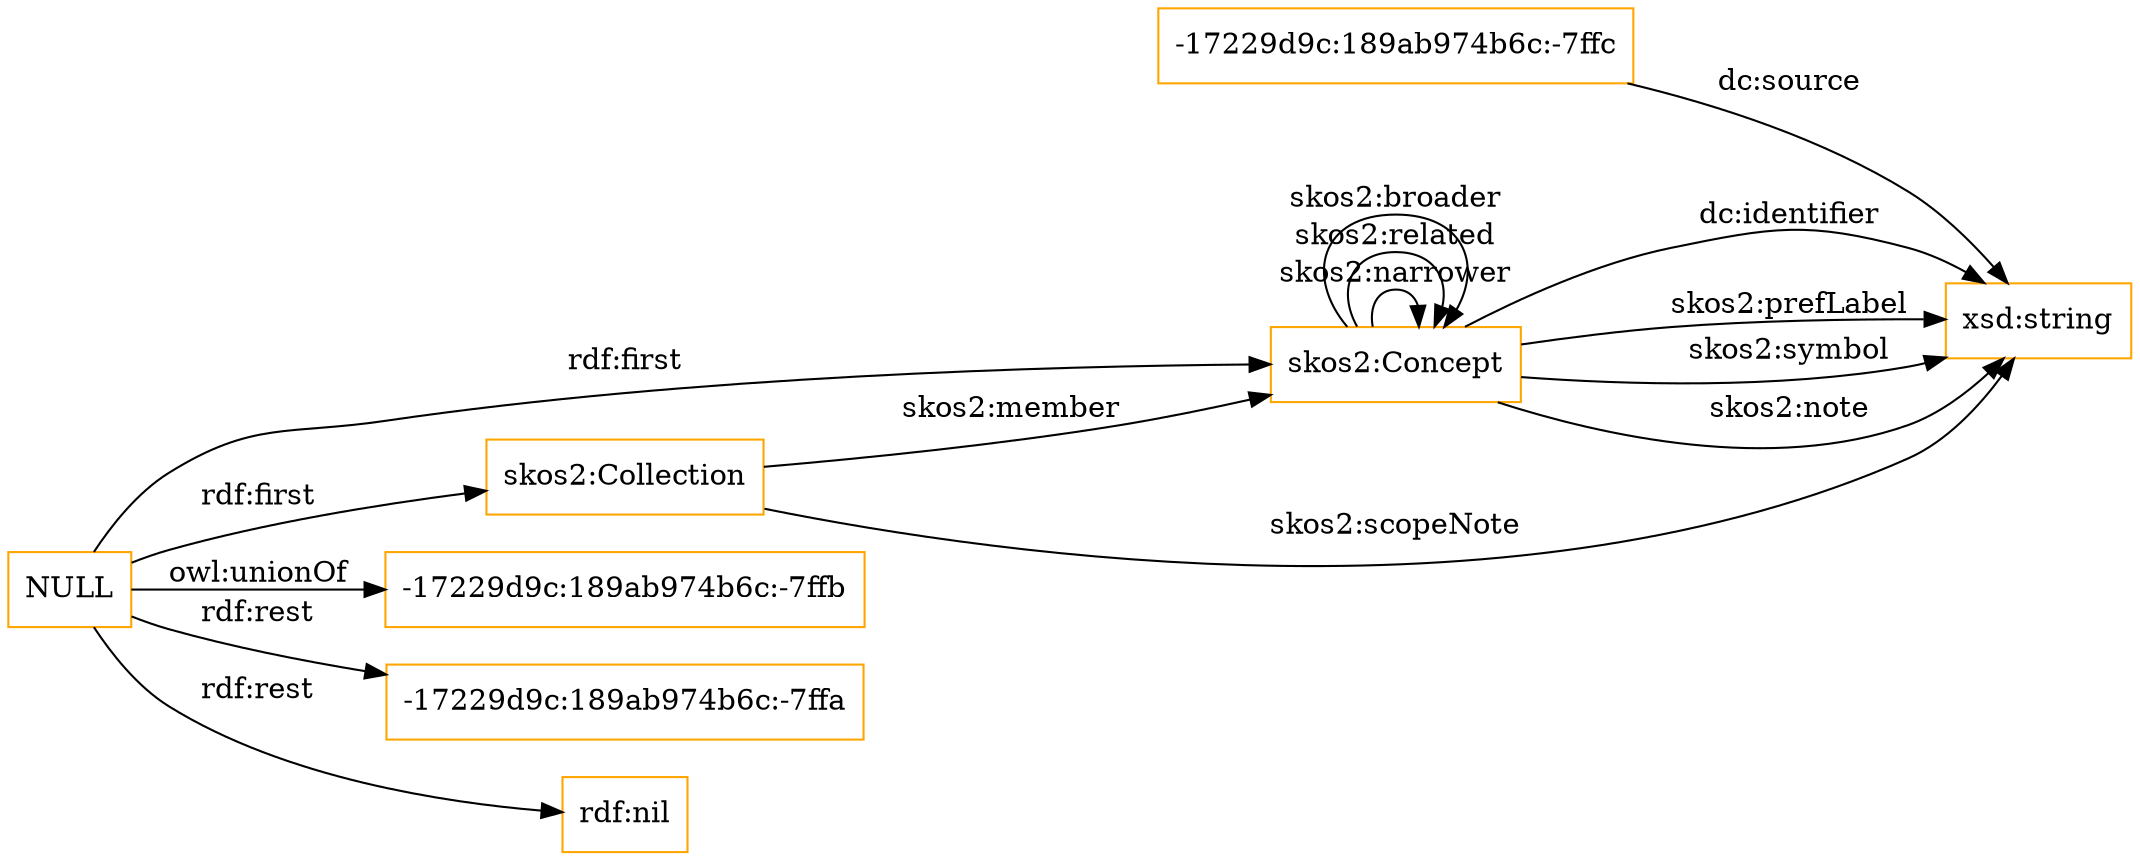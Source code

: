 digraph ar2dtool_diagram { 
rankdir=LR;
size="1501"
node [shape = rectangle, color="orange"]; "-17229d9c:189ab974b6c:-7ffc" "skos2:Concept" "skos2:Collection" ; /*classes style*/
	"NULL" -> "-17229d9c:189ab974b6c:-7ffb" [ label = "owl:unionOf" ];
	"NULL" -> "-17229d9c:189ab974b6c:-7ffa" [ label = "rdf:rest" ];
	"NULL" -> "skos2:Collection" [ label = "rdf:first" ];
	"NULL" -> "rdf:nil" [ label = "rdf:rest" ];
	"NULL" -> "skos2:Concept" [ label = "rdf:first" ];
	"skos2:Concept" -> "xsd:string" [ label = "dc:identifier" ];
	"skos2:Concept" -> "xsd:string" [ label = "skos2:prefLabel" ];
	"skos2:Concept" -> "skos2:Concept" [ label = "skos2:narrower" ];
	"skos2:Concept" -> "xsd:string" [ label = "skos2:symbol" ];
	"skos2:Concept" -> "xsd:string" [ label = "skos2:note" ];
	"skos2:Concept" -> "skos2:Concept" [ label = "skos2:related" ];
	"skos2:Collection" -> "skos2:Concept" [ label = "skos2:member" ];
	"skos2:Collection" -> "xsd:string" [ label = "skos2:scopeNote" ];
	"skos2:Concept" -> "skos2:Concept" [ label = "skos2:broader" ];
	"-17229d9c:189ab974b6c:-7ffc" -> "xsd:string" [ label = "dc:source" ];

}
